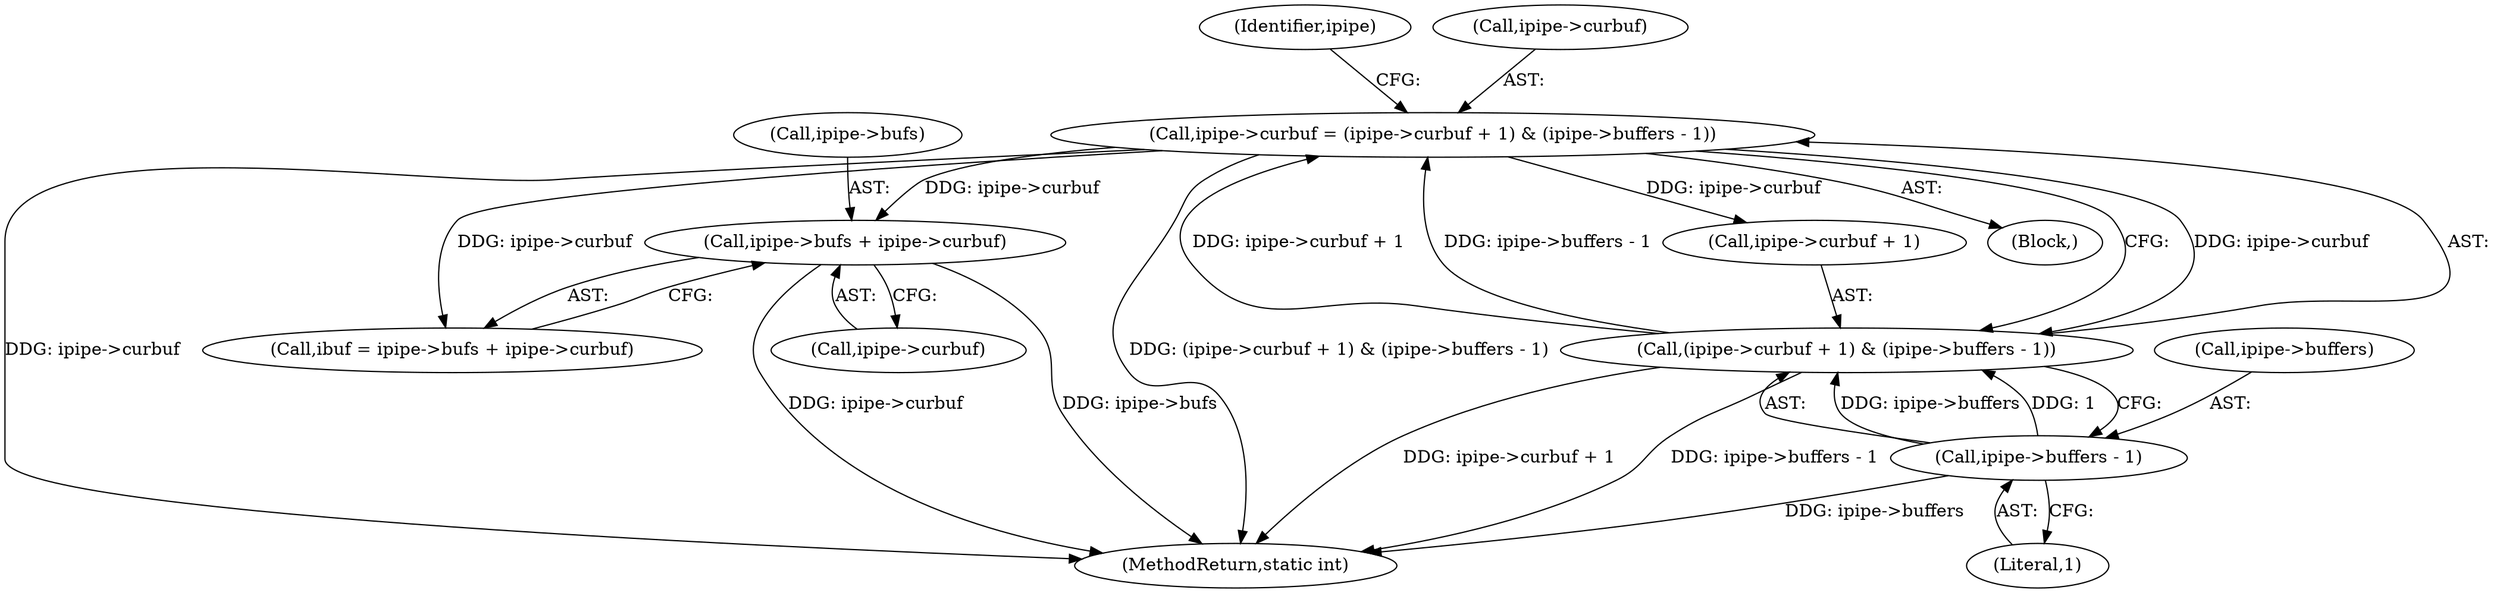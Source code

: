 digraph "0_linux_6b3a707736301c2128ca85ce85fb13f60b5e350a_2@pointer" {
"1000212" [label="(Call,ipipe->bufs + ipipe->curbuf)"];
"1000262" [label="(Call,ipipe->curbuf = (ipipe->curbuf + 1) & (ipipe->buffers - 1))"];
"1000266" [label="(Call,(ipipe->curbuf + 1) & (ipipe->buffers - 1))"];
"1000272" [label="(Call,ipipe->buffers - 1)"];
"1000210" [label="(Call,ibuf = ipipe->bufs + ipipe->curbuf)"];
"1000216" [label="(Call,ipipe->curbuf)"];
"1000266" [label="(Call,(ipipe->curbuf + 1) & (ipipe->buffers - 1))"];
"1000273" [label="(Call,ipipe->buffers)"];
"1000363" [label="(MethodReturn,static int)"];
"1000276" [label="(Literal,1)"];
"1000247" [label="(Block,)"];
"1000267" [label="(Call,ipipe->curbuf + 1)"];
"1000213" [label="(Call,ipipe->bufs)"];
"1000262" [label="(Call,ipipe->curbuf = (ipipe->curbuf + 1) & (ipipe->buffers - 1))"];
"1000279" [label="(Identifier,ipipe)"];
"1000212" [label="(Call,ipipe->bufs + ipipe->curbuf)"];
"1000272" [label="(Call,ipipe->buffers - 1)"];
"1000263" [label="(Call,ipipe->curbuf)"];
"1000212" -> "1000210"  [label="AST: "];
"1000212" -> "1000216"  [label="CFG: "];
"1000213" -> "1000212"  [label="AST: "];
"1000216" -> "1000212"  [label="AST: "];
"1000210" -> "1000212"  [label="CFG: "];
"1000212" -> "1000363"  [label="DDG: ipipe->curbuf"];
"1000212" -> "1000363"  [label="DDG: ipipe->bufs"];
"1000262" -> "1000212"  [label="DDG: ipipe->curbuf"];
"1000262" -> "1000247"  [label="AST: "];
"1000262" -> "1000266"  [label="CFG: "];
"1000263" -> "1000262"  [label="AST: "];
"1000266" -> "1000262"  [label="AST: "];
"1000279" -> "1000262"  [label="CFG: "];
"1000262" -> "1000363"  [label="DDG: ipipe->curbuf"];
"1000262" -> "1000363"  [label="DDG: (ipipe->curbuf + 1) & (ipipe->buffers - 1)"];
"1000262" -> "1000210"  [label="DDG: ipipe->curbuf"];
"1000266" -> "1000262"  [label="DDG: ipipe->curbuf + 1"];
"1000266" -> "1000262"  [label="DDG: ipipe->buffers - 1"];
"1000262" -> "1000266"  [label="DDG: ipipe->curbuf"];
"1000262" -> "1000267"  [label="DDG: ipipe->curbuf"];
"1000266" -> "1000272"  [label="CFG: "];
"1000267" -> "1000266"  [label="AST: "];
"1000272" -> "1000266"  [label="AST: "];
"1000266" -> "1000363"  [label="DDG: ipipe->curbuf + 1"];
"1000266" -> "1000363"  [label="DDG: ipipe->buffers - 1"];
"1000272" -> "1000266"  [label="DDG: ipipe->buffers"];
"1000272" -> "1000266"  [label="DDG: 1"];
"1000272" -> "1000276"  [label="CFG: "];
"1000273" -> "1000272"  [label="AST: "];
"1000276" -> "1000272"  [label="AST: "];
"1000272" -> "1000363"  [label="DDG: ipipe->buffers"];
}

